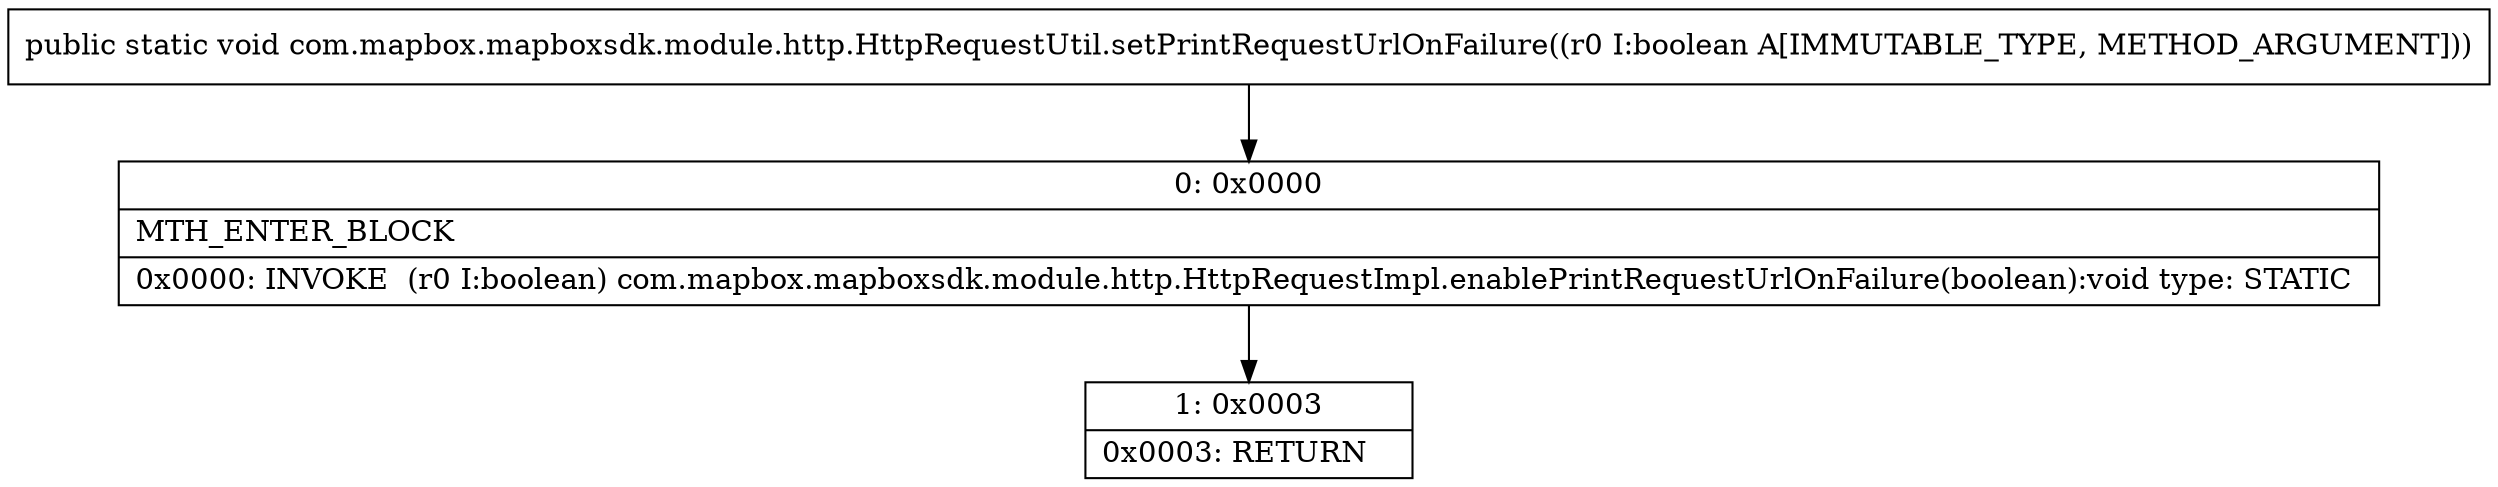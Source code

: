digraph "CFG forcom.mapbox.mapboxsdk.module.http.HttpRequestUtil.setPrintRequestUrlOnFailure(Z)V" {
Node_0 [shape=record,label="{0\:\ 0x0000|MTH_ENTER_BLOCK\l|0x0000: INVOKE  (r0 I:boolean) com.mapbox.mapboxsdk.module.http.HttpRequestImpl.enablePrintRequestUrlOnFailure(boolean):void type: STATIC \l}"];
Node_1 [shape=record,label="{1\:\ 0x0003|0x0003: RETURN   \l}"];
MethodNode[shape=record,label="{public static void com.mapbox.mapboxsdk.module.http.HttpRequestUtil.setPrintRequestUrlOnFailure((r0 I:boolean A[IMMUTABLE_TYPE, METHOD_ARGUMENT])) }"];
MethodNode -> Node_0;
Node_0 -> Node_1;
}

